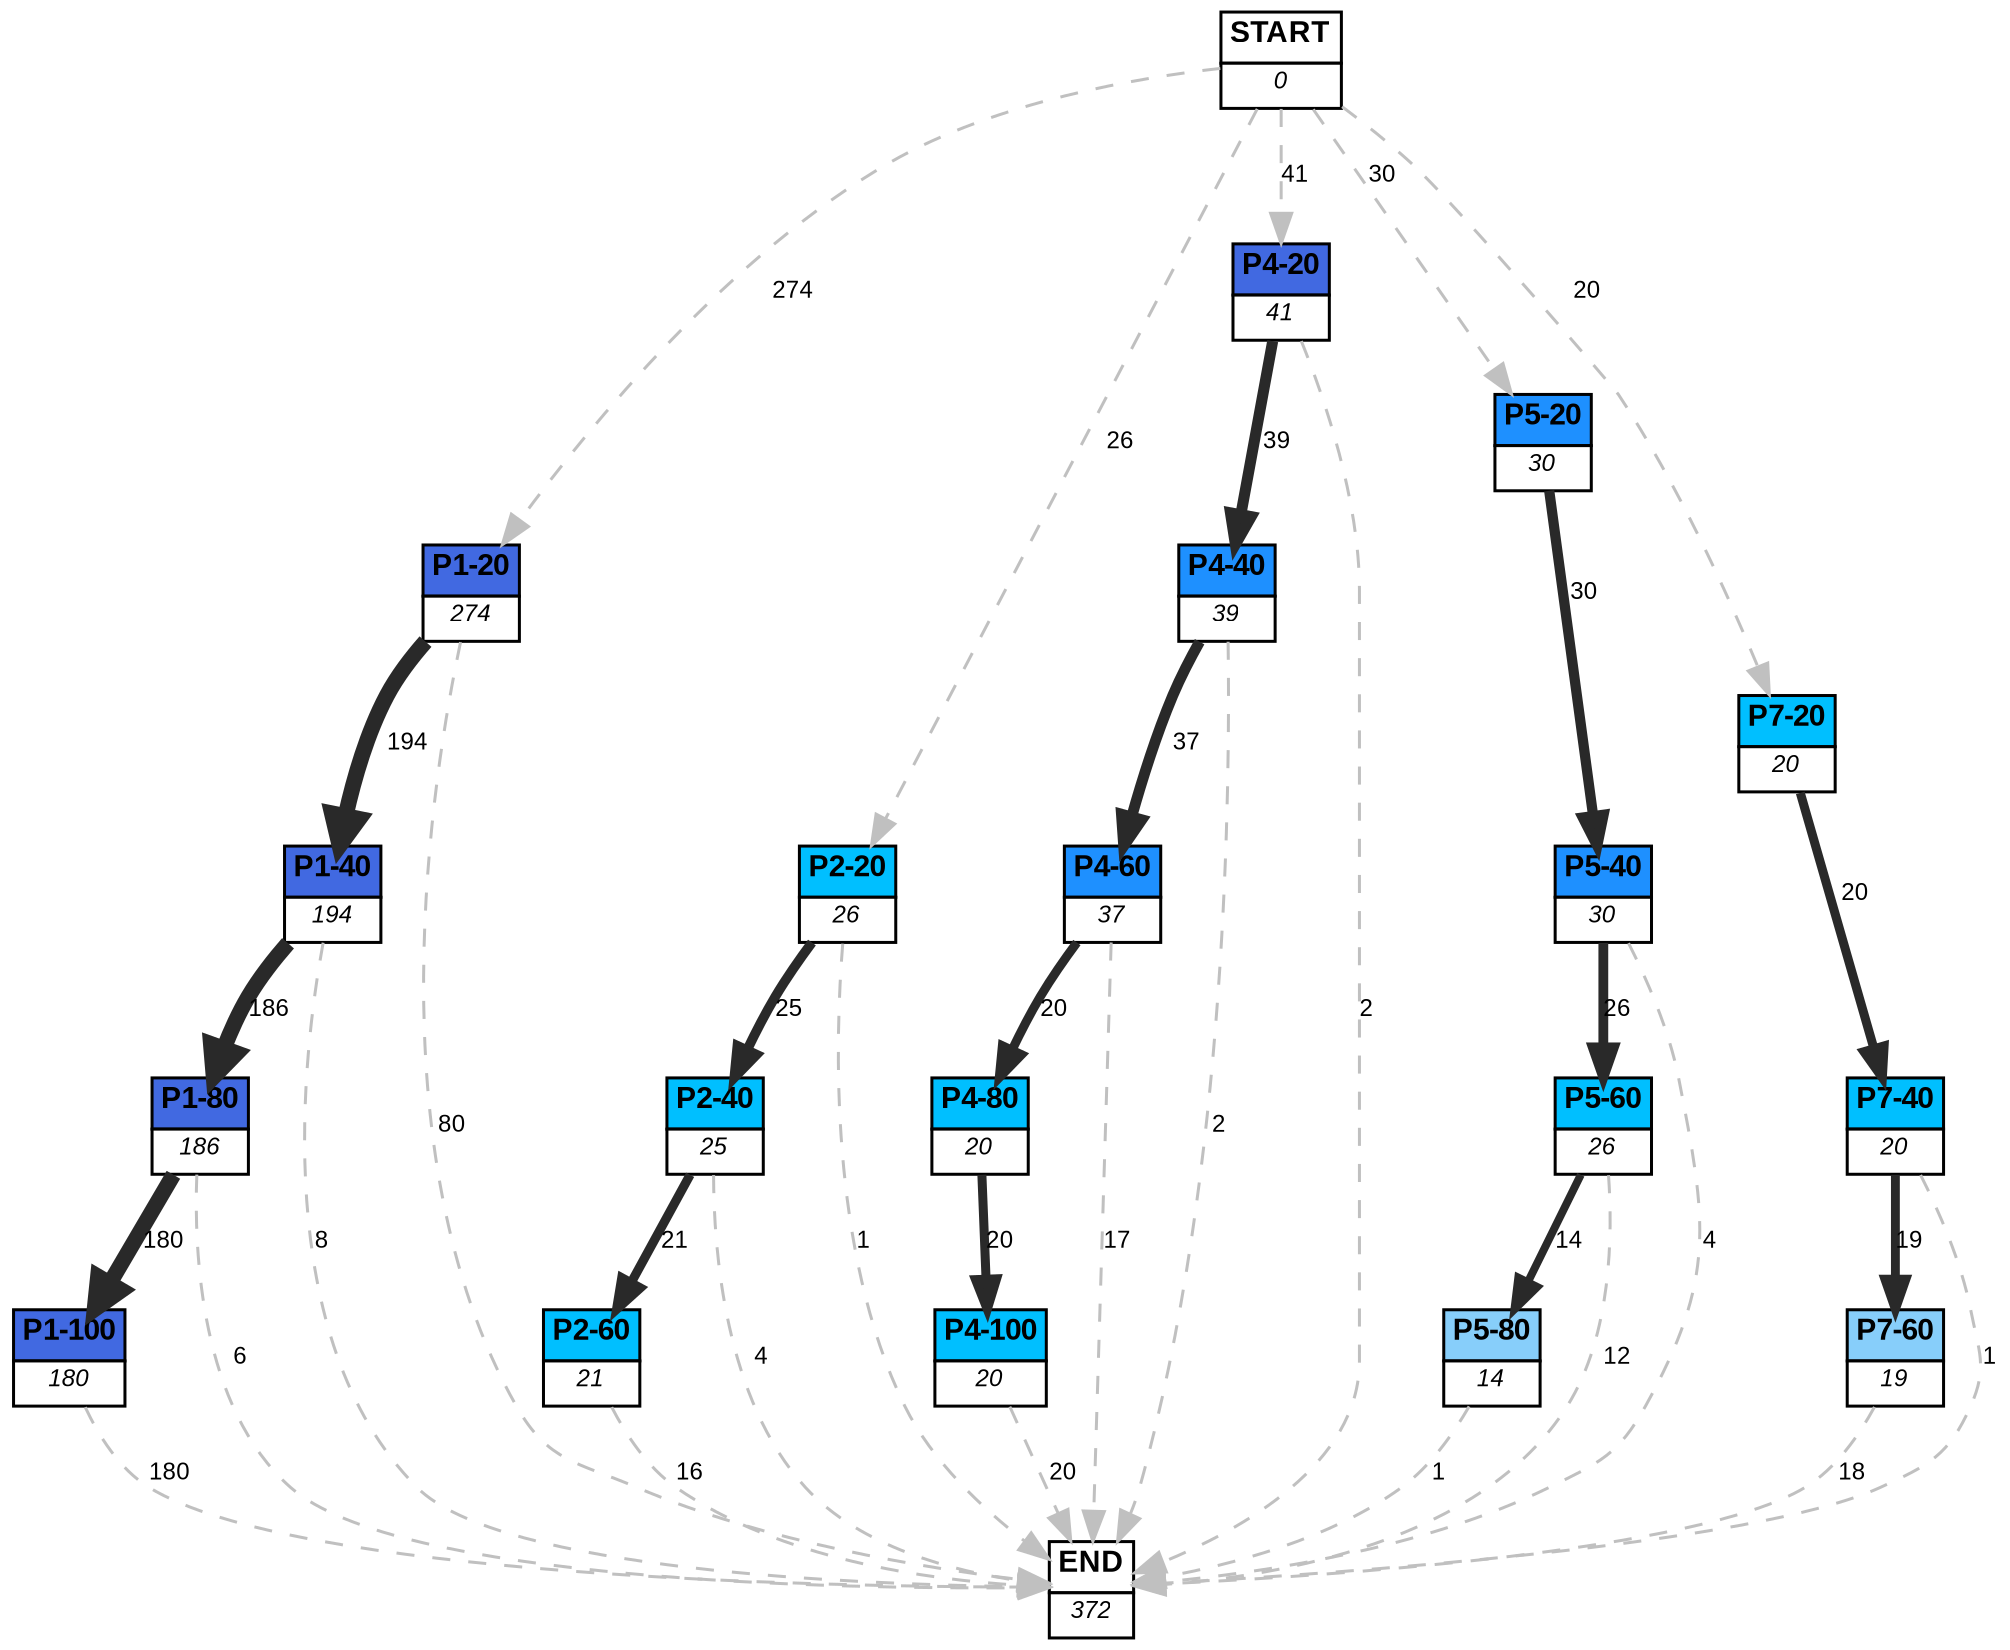 digraph graphname {
	dpi = 150
	size="16,11!";
	margin = 0;
"P1-20" [shape=plain, label=<<table border="0" cellborder="1" cellspacing="0"><tr><td bgcolor="royalblue"><FONT face="Arial" POINT-SIZE="10"><b>P1-20</b></FONT></td></tr><tr><td bgcolor="white"><FONT face="Arial" POINT-SIZE="8"><i>274</i></FONT></td></tr></table>>]
"P1-40" [shape=plain, label=<<table border="0" cellborder="1" cellspacing="0"><tr><td bgcolor="royalblue"><FONT face="Arial" POINT-SIZE="10"><b>P1-40</b></FONT></td></tr><tr><td bgcolor="white"><FONT face="Arial" POINT-SIZE="8"><i>194</i></FONT></td></tr></table>>]
"P1-80" [shape=plain, label=<<table border="0" cellborder="1" cellspacing="0"><tr><td bgcolor="royalblue"><FONT face="Arial" POINT-SIZE="10"><b>P1-80</b></FONT></td></tr><tr><td bgcolor="white"><FONT face="Arial" POINT-SIZE="8"><i>186</i></FONT></td></tr></table>>]
"P1-100" [shape=plain, label=<<table border="0" cellborder="1" cellspacing="0"><tr><td bgcolor="royalblue"><FONT face="Arial" POINT-SIZE="10"><b>P1-100</b></FONT></td></tr><tr><td bgcolor="white"><FONT face="Arial" POINT-SIZE="8"><i>180</i></FONT></td></tr></table>>]
"P2-20" [shape=plain, label=<<table border="0" cellborder="1" cellspacing="0"><tr><td bgcolor="deepskyblue"><FONT face="Arial" POINT-SIZE="10"><b>P2-20</b></FONT></td></tr><tr><td bgcolor="white"><FONT face="Arial" POINT-SIZE="8"><i>26</i></FONT></td></tr></table>>]
"P2-40" [shape=plain, label=<<table border="0" cellborder="1" cellspacing="0"><tr><td bgcolor="deepskyblue"><FONT face="Arial" POINT-SIZE="10"><b>P2-40</b></FONT></td></tr><tr><td bgcolor="white"><FONT face="Arial" POINT-SIZE="8"><i>25</i></FONT></td></tr></table>>]
"P2-60" [shape=plain, label=<<table border="0" cellborder="1" cellspacing="0"><tr><td bgcolor="deepskyblue"><FONT face="Arial" POINT-SIZE="10"><b>P2-60</b></FONT></td></tr><tr><td bgcolor="white"><FONT face="Arial" POINT-SIZE="8"><i>21</i></FONT></td></tr></table>>]
"P4-20" [shape=plain, label=<<table border="0" cellborder="1" cellspacing="0"><tr><td bgcolor="royalblue"><FONT face="Arial" POINT-SIZE="10"><b>P4-20</b></FONT></td></tr><tr><td bgcolor="white"><FONT face="Arial" POINT-SIZE="8"><i>41</i></FONT></td></tr></table>>]
"P4-40" [shape=plain, label=<<table border="0" cellborder="1" cellspacing="0"><tr><td bgcolor="dodgerblue"><FONT face="Arial" POINT-SIZE="10"><b>P4-40</b></FONT></td></tr><tr><td bgcolor="white"><FONT face="Arial" POINT-SIZE="8"><i>39</i></FONT></td></tr></table>>]
"P4-60" [shape=plain, label=<<table border="0" cellborder="1" cellspacing="0"><tr><td bgcolor="dodgerblue"><FONT face="Arial" POINT-SIZE="10"><b>P4-60</b></FONT></td></tr><tr><td bgcolor="white"><FONT face="Arial" POINT-SIZE="8"><i>37</i></FONT></td></tr></table>>]
"P5-20" [shape=plain, label=<<table border="0" cellborder="1" cellspacing="0"><tr><td bgcolor="dodgerblue"><FONT face="Arial" POINT-SIZE="10"><b>P5-20</b></FONT></td></tr><tr><td bgcolor="white"><FONT face="Arial" POINT-SIZE="8"><i>30</i></FONT></td></tr></table>>]
"P5-40" [shape=plain, label=<<table border="0" cellborder="1" cellspacing="0"><tr><td bgcolor="dodgerblue"><FONT face="Arial" POINT-SIZE="10"><b>P5-40</b></FONT></td></tr><tr><td bgcolor="white"><FONT face="Arial" POINT-SIZE="8"><i>30</i></FONT></td></tr></table>>]
"P5-60" [shape=plain, label=<<table border="0" cellborder="1" cellspacing="0"><tr><td bgcolor="deepskyblue"><FONT face="Arial" POINT-SIZE="10"><b>P5-60</b></FONT></td></tr><tr><td bgcolor="white"><FONT face="Arial" POINT-SIZE="8"><i>26</i></FONT></td></tr></table>>]
"P4-80" [shape=plain, label=<<table border="0" cellborder="1" cellspacing="0"><tr><td bgcolor="deepskyblue"><FONT face="Arial" POINT-SIZE="10"><b>P4-80</b></FONT></td></tr><tr><td bgcolor="white"><FONT face="Arial" POINT-SIZE="8"><i>20</i></FONT></td></tr></table>>]
"P4-100" [shape=plain, label=<<table border="0" cellborder="1" cellspacing="0"><tr><td bgcolor="deepskyblue"><FONT face="Arial" POINT-SIZE="10"><b>P4-100</b></FONT></td></tr><tr><td bgcolor="white"><FONT face="Arial" POINT-SIZE="8"><i>20</i></FONT></td></tr></table>>]
"P5-80" [shape=plain, label=<<table border="0" cellborder="1" cellspacing="0"><tr><td bgcolor="lightskyblue"><FONT face="Arial" POINT-SIZE="10"><b>P5-80</b></FONT></td></tr><tr><td bgcolor="white"><FONT face="Arial" POINT-SIZE="8"><i>14</i></FONT></td></tr></table>>]
"P7-20" [shape=plain, label=<<table border="0" cellborder="1" cellspacing="0"><tr><td bgcolor="deepskyblue"><FONT face="Arial" POINT-SIZE="10"><b>P7-20</b></FONT></td></tr><tr><td bgcolor="white"><FONT face="Arial" POINT-SIZE="8"><i>20</i></FONT></td></tr></table>>]
"P7-40" [shape=plain, label=<<table border="0" cellborder="1" cellspacing="0"><tr><td bgcolor="deepskyblue"><FONT face="Arial" POINT-SIZE="10"><b>P7-40</b></FONT></td></tr><tr><td bgcolor="white"><FONT face="Arial" POINT-SIZE="8"><i>20</i></FONT></td></tr></table>>]
"P7-60" [shape=plain, label=<<table border="0" cellborder="1" cellspacing="0"><tr><td bgcolor="lightskyblue"><FONT face="Arial" POINT-SIZE="10"><b>P7-60</b></FONT></td></tr><tr><td bgcolor="white"><FONT face="Arial" POINT-SIZE="8"><i>19</i></FONT></td></tr></table>>]
"START" [shape=plain, label=<<table border="0" cellborder="1" cellspacing="0"><tr><td bgcolor="white"><FONT face="Arial" POINT-SIZE="10"><b>START</b></FONT></td></tr><tr><td bgcolor="white"><FONT face="Arial" POINT-SIZE="8"><i>0</i></FONT></td></tr></table>>]
"END" [shape=plain, label=<<table border="0" cellborder="1" cellspacing="0"><tr><td bgcolor="white"><FONT face="Arial" POINT-SIZE="10"><b>END</b></FONT></td></tr><tr><td bgcolor="white"><FONT face="Arial" POINT-SIZE="8"><i>372</i></FONT></td></tr></table>>]
"P1-20" -> "P1-40" [ color=grey16 penwidth = "5.267858159063328"label ="194" labelfloat=false fontname="Arial" fontsize=8]
"P1-20" -> "END" [ style = dashed color=grey label ="80" labelfloat=false fontname="Arial" fontsize=8]
"P1-40" -> "P1-80" [ color=grey16 penwidth = "5.225746673713202"label ="186" labelfloat=false fontname="Arial" fontsize=8]
"P1-40" -> "END" [ style = dashed color=grey label ="8" labelfloat=false fontname="Arial" fontsize=8]
"P1-80" -> "P1-100" [ color=grey16 penwidth = "5.19295685089021"label ="180" labelfloat=false fontname="Arial" fontsize=8]
"P1-80" -> "END" [ style = dashed color=grey label ="6" labelfloat=false fontname="Arial" fontsize=8]
"P1-100" -> "END" [ style = dashed color=grey label ="180" labelfloat=false fontname="Arial" fontsize=8]
"P2-20" -> "P2-40" [ color=grey16 penwidth = "3.2188758248682006"label ="25" labelfloat=false fontname="Arial" fontsize=8]
"P2-20" -> "END" [ style = dashed color=grey label ="1" labelfloat=false fontname="Arial" fontsize=8]
"P2-40" -> "P2-60" [ color=grey16 penwidth = "3.044522437723423"label ="21" labelfloat=false fontname="Arial" fontsize=8]
"P2-40" -> "END" [ style = dashed color=grey label ="4" labelfloat=false fontname="Arial" fontsize=8]
"P2-60" -> "END" [ style = dashed color=grey label ="16" labelfloat=false fontname="Arial" fontsize=8]
"P4-20" -> "P4-40" [ color=grey16 penwidth = "3.6635616461296463"label ="39" labelfloat=false fontname="Arial" fontsize=8]
"P4-20" -> "END" [ style = dashed color=grey label ="2" labelfloat=false fontname="Arial" fontsize=8]
"P4-40" -> "P4-60" [ color=grey16 penwidth = "3.6109179126442243"label ="37" labelfloat=false fontname="Arial" fontsize=8]
"P4-40" -> "END" [ style = dashed color=grey label ="2" labelfloat=false fontname="Arial" fontsize=8]
"P4-60" -> "P4-80" [ color=grey16 penwidth = "2.995732273553991"label ="20" labelfloat=false fontname="Arial" fontsize=8]
"P4-60" -> "END" [ style = dashed color=grey label ="17" labelfloat=false fontname="Arial" fontsize=8]
"P5-20" -> "P5-40" [ color=grey16 penwidth = "3.4011973816621555"label ="30" labelfloat=false fontname="Arial" fontsize=8]
"P5-40" -> "P5-60" [ color=grey16 penwidth = "3.258096538021482"label ="26" labelfloat=false fontname="Arial" fontsize=8]
"P5-40" -> "END" [ style = dashed color=grey label ="4" labelfloat=false fontname="Arial" fontsize=8]
"P5-60" -> "P5-80" [ color=grey16 penwidth = "2.6390573296152584"label ="14" labelfloat=false fontname="Arial" fontsize=8]
"P5-60" -> "END" [ style = dashed color=grey label ="12" labelfloat=false fontname="Arial" fontsize=8]
"P4-80" -> "P4-100" [ color=grey16 penwidth = "2.995732273553991"label ="20" labelfloat=false fontname="Arial" fontsize=8]
"P4-100" -> "END" [ style = dashed color=grey label ="20" labelfloat=false fontname="Arial" fontsize=8]
"P5-80" -> "END" [ style = dashed color=grey label ="1" labelfloat=false fontname="Arial" fontsize=8]
"P7-20" -> "P7-40" [ color=grey16 penwidth = "2.995732273553991"label ="20" labelfloat=false fontname="Arial" fontsize=8]
"P7-40" -> "P7-60" [ color=grey16 penwidth = "2.9444389791664403"label ="19" labelfloat=false fontname="Arial" fontsize=8]
"P7-40" -> "END" [ style = dashed color=grey label ="1" labelfloat=false fontname="Arial" fontsize=8]
"P7-60" -> "END" [ style = dashed color=grey label ="18" labelfloat=false fontname="Arial" fontsize=8]
"START" -> "P1-20" [ style = dashed color=grey label ="274" labelfloat=false fontname="Arial" fontsize=8]
"START" -> "P2-20" [ style = dashed color=grey label ="26" labelfloat=false fontname="Arial" fontsize=8]
"START" -> "P4-20" [ style = dashed color=grey label ="41" labelfloat=false fontname="Arial" fontsize=8]
"START" -> "P5-20" [ style = dashed color=grey label ="30" labelfloat=false fontname="Arial" fontsize=8]
"START" -> "P7-20" [ style = dashed color=grey label ="20" labelfloat=false fontname="Arial" fontsize=8]
}